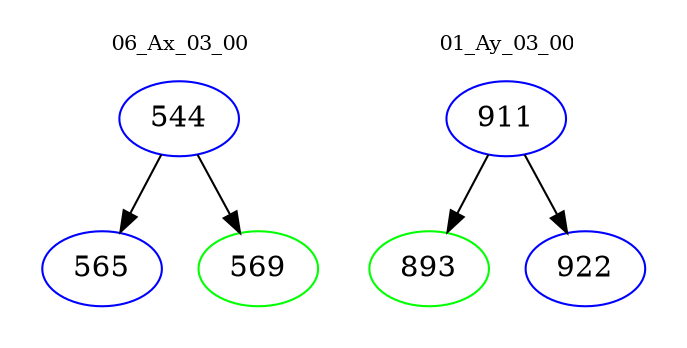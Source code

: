 digraph{
subgraph cluster_0 {
color = white
label = "06_Ax_03_00";
fontsize=10;
T0_544 [label="544", color="blue"]
T0_544 -> T0_565 [color="black"]
T0_565 [label="565", color="blue"]
T0_544 -> T0_569 [color="black"]
T0_569 [label="569", color="green"]
}
subgraph cluster_1 {
color = white
label = "01_Ay_03_00";
fontsize=10;
T1_911 [label="911", color="blue"]
T1_911 -> T1_893 [color="black"]
T1_893 [label="893", color="green"]
T1_911 -> T1_922 [color="black"]
T1_922 [label="922", color="blue"]
}
}
